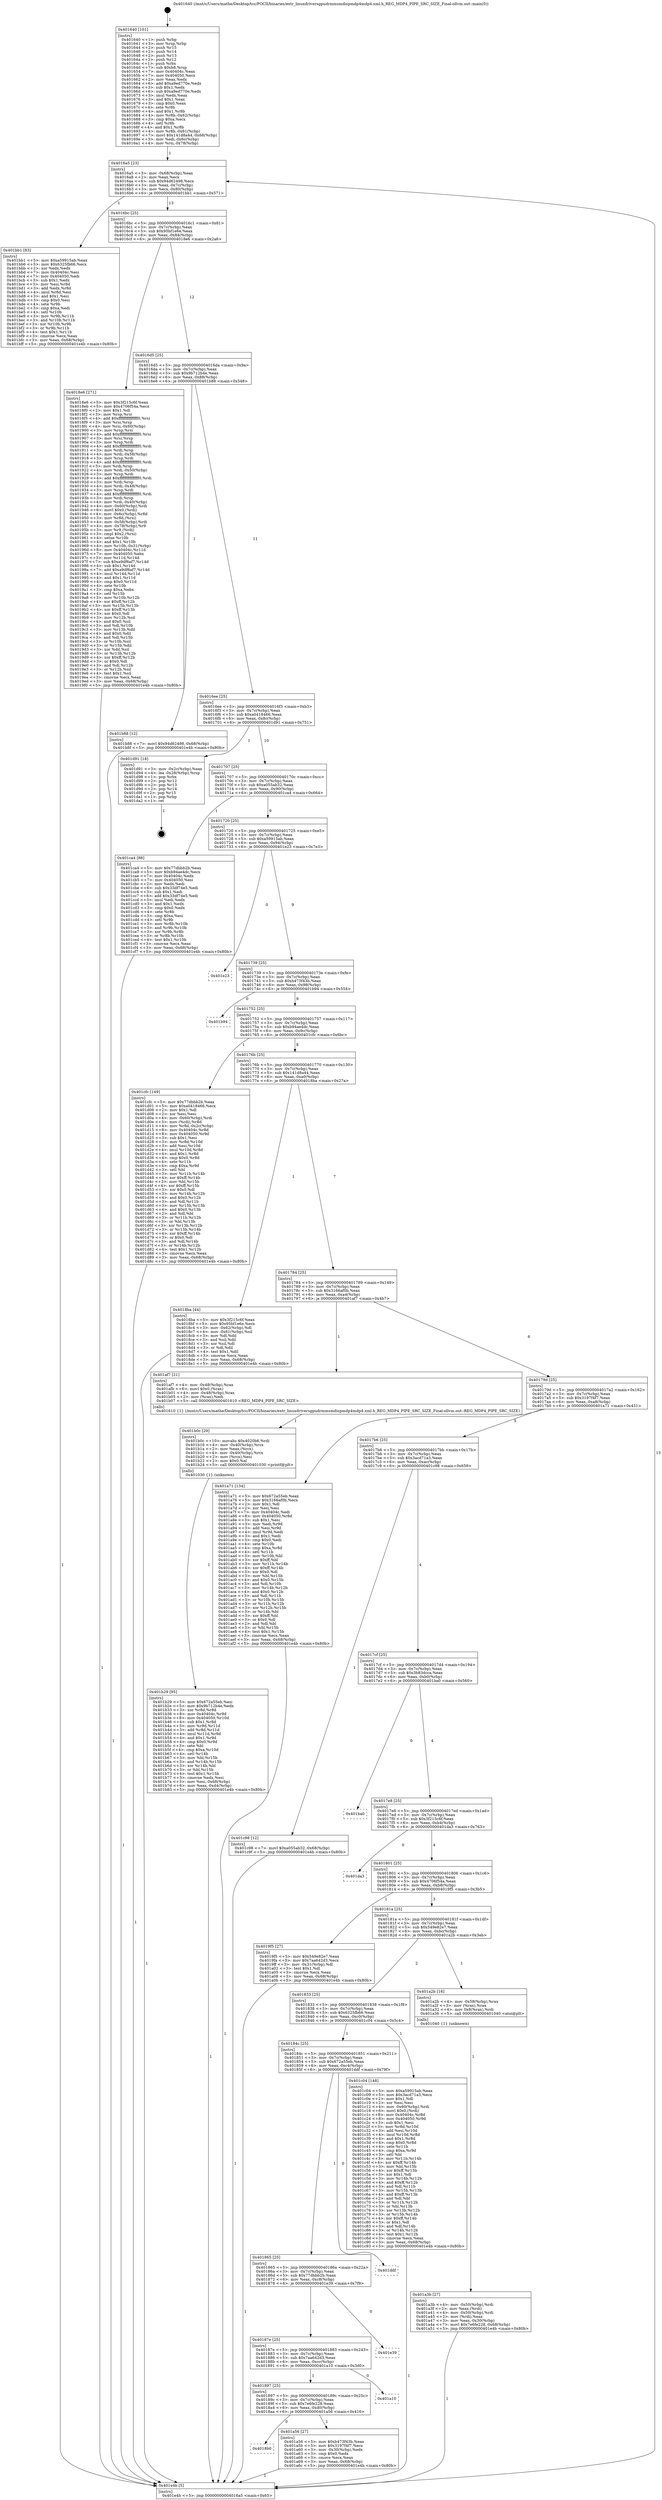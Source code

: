digraph "0x401640" {
  label = "0x401640 (/mnt/c/Users/mathe/Desktop/tcc/POCII/binaries/extr_linuxdriversgpudrmmsmdispmdp4mdp4.xml.h_REG_MDP4_PIPE_SRC_SIZE_Final-ollvm.out::main(0))"
  labelloc = "t"
  node[shape=record]

  Entry [label="",width=0.3,height=0.3,shape=circle,fillcolor=black,style=filled]
  "0x4016a5" [label="{
     0x4016a5 [23]\l
     | [instrs]\l
     &nbsp;&nbsp;0x4016a5 \<+3\>: mov -0x68(%rbp),%eax\l
     &nbsp;&nbsp;0x4016a8 \<+2\>: mov %eax,%ecx\l
     &nbsp;&nbsp;0x4016aa \<+6\>: sub $0x94d62498,%ecx\l
     &nbsp;&nbsp;0x4016b0 \<+3\>: mov %eax,-0x7c(%rbp)\l
     &nbsp;&nbsp;0x4016b3 \<+3\>: mov %ecx,-0x80(%rbp)\l
     &nbsp;&nbsp;0x4016b6 \<+6\>: je 0000000000401bb1 \<main+0x571\>\l
  }"]
  "0x401bb1" [label="{
     0x401bb1 [83]\l
     | [instrs]\l
     &nbsp;&nbsp;0x401bb1 \<+5\>: mov $0xa59915ab,%eax\l
     &nbsp;&nbsp;0x401bb6 \<+5\>: mov $0x6325fb66,%ecx\l
     &nbsp;&nbsp;0x401bbb \<+2\>: xor %edx,%edx\l
     &nbsp;&nbsp;0x401bbd \<+7\>: mov 0x40404c,%esi\l
     &nbsp;&nbsp;0x401bc4 \<+7\>: mov 0x404050,%edi\l
     &nbsp;&nbsp;0x401bcb \<+3\>: sub $0x1,%edx\l
     &nbsp;&nbsp;0x401bce \<+3\>: mov %esi,%r8d\l
     &nbsp;&nbsp;0x401bd1 \<+3\>: add %edx,%r8d\l
     &nbsp;&nbsp;0x401bd4 \<+4\>: imul %r8d,%esi\l
     &nbsp;&nbsp;0x401bd8 \<+3\>: and $0x1,%esi\l
     &nbsp;&nbsp;0x401bdb \<+3\>: cmp $0x0,%esi\l
     &nbsp;&nbsp;0x401bde \<+4\>: sete %r9b\l
     &nbsp;&nbsp;0x401be2 \<+3\>: cmp $0xa,%edi\l
     &nbsp;&nbsp;0x401be5 \<+4\>: setl %r10b\l
     &nbsp;&nbsp;0x401be9 \<+3\>: mov %r9b,%r11b\l
     &nbsp;&nbsp;0x401bec \<+3\>: and %r10b,%r11b\l
     &nbsp;&nbsp;0x401bef \<+3\>: xor %r10b,%r9b\l
     &nbsp;&nbsp;0x401bf2 \<+3\>: or %r9b,%r11b\l
     &nbsp;&nbsp;0x401bf5 \<+4\>: test $0x1,%r11b\l
     &nbsp;&nbsp;0x401bf9 \<+3\>: cmovne %ecx,%eax\l
     &nbsp;&nbsp;0x401bfc \<+3\>: mov %eax,-0x68(%rbp)\l
     &nbsp;&nbsp;0x401bff \<+5\>: jmp 0000000000401e4b \<main+0x80b\>\l
  }"]
  "0x4016bc" [label="{
     0x4016bc [25]\l
     | [instrs]\l
     &nbsp;&nbsp;0x4016bc \<+5\>: jmp 00000000004016c1 \<main+0x81\>\l
     &nbsp;&nbsp;0x4016c1 \<+3\>: mov -0x7c(%rbp),%eax\l
     &nbsp;&nbsp;0x4016c4 \<+5\>: sub $0x95bf1e6e,%eax\l
     &nbsp;&nbsp;0x4016c9 \<+6\>: mov %eax,-0x84(%rbp)\l
     &nbsp;&nbsp;0x4016cf \<+6\>: je 00000000004018e6 \<main+0x2a6\>\l
  }"]
  Exit [label="",width=0.3,height=0.3,shape=circle,fillcolor=black,style=filled,peripheries=2]
  "0x4018e6" [label="{
     0x4018e6 [271]\l
     | [instrs]\l
     &nbsp;&nbsp;0x4018e6 \<+5\>: mov $0x3f215c6f,%eax\l
     &nbsp;&nbsp;0x4018eb \<+5\>: mov $0x4706f54a,%ecx\l
     &nbsp;&nbsp;0x4018f0 \<+2\>: mov $0x1,%dl\l
     &nbsp;&nbsp;0x4018f2 \<+3\>: mov %rsp,%rsi\l
     &nbsp;&nbsp;0x4018f5 \<+4\>: add $0xfffffffffffffff0,%rsi\l
     &nbsp;&nbsp;0x4018f9 \<+3\>: mov %rsi,%rsp\l
     &nbsp;&nbsp;0x4018fc \<+4\>: mov %rsi,-0x60(%rbp)\l
     &nbsp;&nbsp;0x401900 \<+3\>: mov %rsp,%rsi\l
     &nbsp;&nbsp;0x401903 \<+4\>: add $0xfffffffffffffff0,%rsi\l
     &nbsp;&nbsp;0x401907 \<+3\>: mov %rsi,%rsp\l
     &nbsp;&nbsp;0x40190a \<+3\>: mov %rsp,%rdi\l
     &nbsp;&nbsp;0x40190d \<+4\>: add $0xfffffffffffffff0,%rdi\l
     &nbsp;&nbsp;0x401911 \<+3\>: mov %rdi,%rsp\l
     &nbsp;&nbsp;0x401914 \<+4\>: mov %rdi,-0x58(%rbp)\l
     &nbsp;&nbsp;0x401918 \<+3\>: mov %rsp,%rdi\l
     &nbsp;&nbsp;0x40191b \<+4\>: add $0xfffffffffffffff0,%rdi\l
     &nbsp;&nbsp;0x40191f \<+3\>: mov %rdi,%rsp\l
     &nbsp;&nbsp;0x401922 \<+4\>: mov %rdi,-0x50(%rbp)\l
     &nbsp;&nbsp;0x401926 \<+3\>: mov %rsp,%rdi\l
     &nbsp;&nbsp;0x401929 \<+4\>: add $0xfffffffffffffff0,%rdi\l
     &nbsp;&nbsp;0x40192d \<+3\>: mov %rdi,%rsp\l
     &nbsp;&nbsp;0x401930 \<+4\>: mov %rdi,-0x48(%rbp)\l
     &nbsp;&nbsp;0x401934 \<+3\>: mov %rsp,%rdi\l
     &nbsp;&nbsp;0x401937 \<+4\>: add $0xfffffffffffffff0,%rdi\l
     &nbsp;&nbsp;0x40193b \<+3\>: mov %rdi,%rsp\l
     &nbsp;&nbsp;0x40193e \<+4\>: mov %rdi,-0x40(%rbp)\l
     &nbsp;&nbsp;0x401942 \<+4\>: mov -0x60(%rbp),%rdi\l
     &nbsp;&nbsp;0x401946 \<+6\>: movl $0x0,(%rdi)\l
     &nbsp;&nbsp;0x40194c \<+4\>: mov -0x6c(%rbp),%r8d\l
     &nbsp;&nbsp;0x401950 \<+3\>: mov %r8d,(%rsi)\l
     &nbsp;&nbsp;0x401953 \<+4\>: mov -0x58(%rbp),%rdi\l
     &nbsp;&nbsp;0x401957 \<+4\>: mov -0x78(%rbp),%r9\l
     &nbsp;&nbsp;0x40195b \<+3\>: mov %r9,(%rdi)\l
     &nbsp;&nbsp;0x40195e \<+3\>: cmpl $0x2,(%rsi)\l
     &nbsp;&nbsp;0x401961 \<+4\>: setne %r10b\l
     &nbsp;&nbsp;0x401965 \<+4\>: and $0x1,%r10b\l
     &nbsp;&nbsp;0x401969 \<+4\>: mov %r10b,-0x31(%rbp)\l
     &nbsp;&nbsp;0x40196d \<+8\>: mov 0x40404c,%r11d\l
     &nbsp;&nbsp;0x401975 \<+7\>: mov 0x404050,%ebx\l
     &nbsp;&nbsp;0x40197c \<+3\>: mov %r11d,%r14d\l
     &nbsp;&nbsp;0x40197f \<+7\>: sub $0xa9df6af7,%r14d\l
     &nbsp;&nbsp;0x401986 \<+4\>: sub $0x1,%r14d\l
     &nbsp;&nbsp;0x40198a \<+7\>: add $0xa9df6af7,%r14d\l
     &nbsp;&nbsp;0x401991 \<+4\>: imul %r14d,%r11d\l
     &nbsp;&nbsp;0x401995 \<+4\>: and $0x1,%r11d\l
     &nbsp;&nbsp;0x401999 \<+4\>: cmp $0x0,%r11d\l
     &nbsp;&nbsp;0x40199d \<+4\>: sete %r10b\l
     &nbsp;&nbsp;0x4019a1 \<+3\>: cmp $0xa,%ebx\l
     &nbsp;&nbsp;0x4019a4 \<+4\>: setl %r15b\l
     &nbsp;&nbsp;0x4019a8 \<+3\>: mov %r10b,%r12b\l
     &nbsp;&nbsp;0x4019ab \<+4\>: xor $0xff,%r12b\l
     &nbsp;&nbsp;0x4019af \<+3\>: mov %r15b,%r13b\l
     &nbsp;&nbsp;0x4019b2 \<+4\>: xor $0xff,%r13b\l
     &nbsp;&nbsp;0x4019b6 \<+3\>: xor $0x0,%dl\l
     &nbsp;&nbsp;0x4019b9 \<+3\>: mov %r12b,%sil\l
     &nbsp;&nbsp;0x4019bc \<+4\>: and $0x0,%sil\l
     &nbsp;&nbsp;0x4019c0 \<+3\>: and %dl,%r10b\l
     &nbsp;&nbsp;0x4019c3 \<+3\>: mov %r13b,%dil\l
     &nbsp;&nbsp;0x4019c6 \<+4\>: and $0x0,%dil\l
     &nbsp;&nbsp;0x4019ca \<+3\>: and %dl,%r15b\l
     &nbsp;&nbsp;0x4019cd \<+3\>: or %r10b,%sil\l
     &nbsp;&nbsp;0x4019d0 \<+3\>: or %r15b,%dil\l
     &nbsp;&nbsp;0x4019d3 \<+3\>: xor %dil,%sil\l
     &nbsp;&nbsp;0x4019d6 \<+3\>: or %r13b,%r12b\l
     &nbsp;&nbsp;0x4019d9 \<+4\>: xor $0xff,%r12b\l
     &nbsp;&nbsp;0x4019dd \<+3\>: or $0x0,%dl\l
     &nbsp;&nbsp;0x4019e0 \<+3\>: and %dl,%r12b\l
     &nbsp;&nbsp;0x4019e3 \<+3\>: or %r12b,%sil\l
     &nbsp;&nbsp;0x4019e6 \<+4\>: test $0x1,%sil\l
     &nbsp;&nbsp;0x4019ea \<+3\>: cmovne %ecx,%eax\l
     &nbsp;&nbsp;0x4019ed \<+3\>: mov %eax,-0x68(%rbp)\l
     &nbsp;&nbsp;0x4019f0 \<+5\>: jmp 0000000000401e4b \<main+0x80b\>\l
  }"]
  "0x4016d5" [label="{
     0x4016d5 [25]\l
     | [instrs]\l
     &nbsp;&nbsp;0x4016d5 \<+5\>: jmp 00000000004016da \<main+0x9a\>\l
     &nbsp;&nbsp;0x4016da \<+3\>: mov -0x7c(%rbp),%eax\l
     &nbsp;&nbsp;0x4016dd \<+5\>: sub $0x9b712b4e,%eax\l
     &nbsp;&nbsp;0x4016e2 \<+6\>: mov %eax,-0x88(%rbp)\l
     &nbsp;&nbsp;0x4016e8 \<+6\>: je 0000000000401b88 \<main+0x548\>\l
  }"]
  "0x401b29" [label="{
     0x401b29 [95]\l
     | [instrs]\l
     &nbsp;&nbsp;0x401b29 \<+5\>: mov $0x672a55eb,%esi\l
     &nbsp;&nbsp;0x401b2e \<+5\>: mov $0x9b712b4e,%edx\l
     &nbsp;&nbsp;0x401b33 \<+3\>: xor %r8d,%r8d\l
     &nbsp;&nbsp;0x401b36 \<+8\>: mov 0x40404c,%r9d\l
     &nbsp;&nbsp;0x401b3e \<+8\>: mov 0x404050,%r10d\l
     &nbsp;&nbsp;0x401b46 \<+4\>: sub $0x1,%r8d\l
     &nbsp;&nbsp;0x401b4a \<+3\>: mov %r9d,%r11d\l
     &nbsp;&nbsp;0x401b4d \<+3\>: add %r8d,%r11d\l
     &nbsp;&nbsp;0x401b50 \<+4\>: imul %r11d,%r9d\l
     &nbsp;&nbsp;0x401b54 \<+4\>: and $0x1,%r9d\l
     &nbsp;&nbsp;0x401b58 \<+4\>: cmp $0x0,%r9d\l
     &nbsp;&nbsp;0x401b5c \<+3\>: sete %bl\l
     &nbsp;&nbsp;0x401b5f \<+4\>: cmp $0xa,%r10d\l
     &nbsp;&nbsp;0x401b63 \<+4\>: setl %r14b\l
     &nbsp;&nbsp;0x401b67 \<+3\>: mov %bl,%r15b\l
     &nbsp;&nbsp;0x401b6a \<+3\>: and %r14b,%r15b\l
     &nbsp;&nbsp;0x401b6d \<+3\>: xor %r14b,%bl\l
     &nbsp;&nbsp;0x401b70 \<+3\>: or %bl,%r15b\l
     &nbsp;&nbsp;0x401b73 \<+4\>: test $0x1,%r15b\l
     &nbsp;&nbsp;0x401b77 \<+3\>: cmovne %edx,%esi\l
     &nbsp;&nbsp;0x401b7a \<+3\>: mov %esi,-0x68(%rbp)\l
     &nbsp;&nbsp;0x401b7d \<+6\>: mov %eax,-0xd4(%rbp)\l
     &nbsp;&nbsp;0x401b83 \<+5\>: jmp 0000000000401e4b \<main+0x80b\>\l
  }"]
  "0x401b88" [label="{
     0x401b88 [12]\l
     | [instrs]\l
     &nbsp;&nbsp;0x401b88 \<+7\>: movl $0x94d62498,-0x68(%rbp)\l
     &nbsp;&nbsp;0x401b8f \<+5\>: jmp 0000000000401e4b \<main+0x80b\>\l
  }"]
  "0x4016ee" [label="{
     0x4016ee [25]\l
     | [instrs]\l
     &nbsp;&nbsp;0x4016ee \<+5\>: jmp 00000000004016f3 \<main+0xb3\>\l
     &nbsp;&nbsp;0x4016f3 \<+3\>: mov -0x7c(%rbp),%eax\l
     &nbsp;&nbsp;0x4016f6 \<+5\>: sub $0xa0418466,%eax\l
     &nbsp;&nbsp;0x4016fb \<+6\>: mov %eax,-0x8c(%rbp)\l
     &nbsp;&nbsp;0x401701 \<+6\>: je 0000000000401d91 \<main+0x751\>\l
  }"]
  "0x401b0c" [label="{
     0x401b0c [29]\l
     | [instrs]\l
     &nbsp;&nbsp;0x401b0c \<+10\>: movabs $0x4020b6,%rdi\l
     &nbsp;&nbsp;0x401b16 \<+4\>: mov -0x40(%rbp),%rcx\l
     &nbsp;&nbsp;0x401b1a \<+2\>: mov %eax,(%rcx)\l
     &nbsp;&nbsp;0x401b1c \<+4\>: mov -0x40(%rbp),%rcx\l
     &nbsp;&nbsp;0x401b20 \<+2\>: mov (%rcx),%esi\l
     &nbsp;&nbsp;0x401b22 \<+2\>: mov $0x0,%al\l
     &nbsp;&nbsp;0x401b24 \<+5\>: call 0000000000401030 \<printf@plt\>\l
     | [calls]\l
     &nbsp;&nbsp;0x401030 \{1\} (unknown)\l
  }"]
  "0x401d91" [label="{
     0x401d91 [18]\l
     | [instrs]\l
     &nbsp;&nbsp;0x401d91 \<+3\>: mov -0x2c(%rbp),%eax\l
     &nbsp;&nbsp;0x401d94 \<+4\>: lea -0x28(%rbp),%rsp\l
     &nbsp;&nbsp;0x401d98 \<+1\>: pop %rbx\l
     &nbsp;&nbsp;0x401d99 \<+2\>: pop %r12\l
     &nbsp;&nbsp;0x401d9b \<+2\>: pop %r13\l
     &nbsp;&nbsp;0x401d9d \<+2\>: pop %r14\l
     &nbsp;&nbsp;0x401d9f \<+2\>: pop %r15\l
     &nbsp;&nbsp;0x401da1 \<+1\>: pop %rbp\l
     &nbsp;&nbsp;0x401da2 \<+1\>: ret\l
  }"]
  "0x401707" [label="{
     0x401707 [25]\l
     | [instrs]\l
     &nbsp;&nbsp;0x401707 \<+5\>: jmp 000000000040170c \<main+0xcc\>\l
     &nbsp;&nbsp;0x40170c \<+3\>: mov -0x7c(%rbp),%eax\l
     &nbsp;&nbsp;0x40170f \<+5\>: sub $0xa055ab32,%eax\l
     &nbsp;&nbsp;0x401714 \<+6\>: mov %eax,-0x90(%rbp)\l
     &nbsp;&nbsp;0x40171a \<+6\>: je 0000000000401ca4 \<main+0x664\>\l
  }"]
  "0x4018b0" [label="{
     0x4018b0\l
  }", style=dashed]
  "0x401ca4" [label="{
     0x401ca4 [88]\l
     | [instrs]\l
     &nbsp;&nbsp;0x401ca4 \<+5\>: mov $0x77dbbb2b,%eax\l
     &nbsp;&nbsp;0x401ca9 \<+5\>: mov $0xb94ae4dc,%ecx\l
     &nbsp;&nbsp;0x401cae \<+7\>: mov 0x40404c,%edx\l
     &nbsp;&nbsp;0x401cb5 \<+7\>: mov 0x404050,%esi\l
     &nbsp;&nbsp;0x401cbc \<+2\>: mov %edx,%edi\l
     &nbsp;&nbsp;0x401cbe \<+6\>: sub $0x33df74e5,%edi\l
     &nbsp;&nbsp;0x401cc4 \<+3\>: sub $0x1,%edi\l
     &nbsp;&nbsp;0x401cc7 \<+6\>: add $0x33df74e5,%edi\l
     &nbsp;&nbsp;0x401ccd \<+3\>: imul %edi,%edx\l
     &nbsp;&nbsp;0x401cd0 \<+3\>: and $0x1,%edx\l
     &nbsp;&nbsp;0x401cd3 \<+3\>: cmp $0x0,%edx\l
     &nbsp;&nbsp;0x401cd6 \<+4\>: sete %r8b\l
     &nbsp;&nbsp;0x401cda \<+3\>: cmp $0xa,%esi\l
     &nbsp;&nbsp;0x401cdd \<+4\>: setl %r9b\l
     &nbsp;&nbsp;0x401ce1 \<+3\>: mov %r8b,%r10b\l
     &nbsp;&nbsp;0x401ce4 \<+3\>: and %r9b,%r10b\l
     &nbsp;&nbsp;0x401ce7 \<+3\>: xor %r9b,%r8b\l
     &nbsp;&nbsp;0x401cea \<+3\>: or %r8b,%r10b\l
     &nbsp;&nbsp;0x401ced \<+4\>: test $0x1,%r10b\l
     &nbsp;&nbsp;0x401cf1 \<+3\>: cmovne %ecx,%eax\l
     &nbsp;&nbsp;0x401cf4 \<+3\>: mov %eax,-0x68(%rbp)\l
     &nbsp;&nbsp;0x401cf7 \<+5\>: jmp 0000000000401e4b \<main+0x80b\>\l
  }"]
  "0x401720" [label="{
     0x401720 [25]\l
     | [instrs]\l
     &nbsp;&nbsp;0x401720 \<+5\>: jmp 0000000000401725 \<main+0xe5\>\l
     &nbsp;&nbsp;0x401725 \<+3\>: mov -0x7c(%rbp),%eax\l
     &nbsp;&nbsp;0x401728 \<+5\>: sub $0xa59915ab,%eax\l
     &nbsp;&nbsp;0x40172d \<+6\>: mov %eax,-0x94(%rbp)\l
     &nbsp;&nbsp;0x401733 \<+6\>: je 0000000000401e23 \<main+0x7e3\>\l
  }"]
  "0x401a56" [label="{
     0x401a56 [27]\l
     | [instrs]\l
     &nbsp;&nbsp;0x401a56 \<+5\>: mov $0xb473f43b,%eax\l
     &nbsp;&nbsp;0x401a5b \<+5\>: mov $0x3197f4f7,%ecx\l
     &nbsp;&nbsp;0x401a60 \<+3\>: mov -0x30(%rbp),%edx\l
     &nbsp;&nbsp;0x401a63 \<+3\>: cmp $0x0,%edx\l
     &nbsp;&nbsp;0x401a66 \<+3\>: cmove %ecx,%eax\l
     &nbsp;&nbsp;0x401a69 \<+3\>: mov %eax,-0x68(%rbp)\l
     &nbsp;&nbsp;0x401a6c \<+5\>: jmp 0000000000401e4b \<main+0x80b\>\l
  }"]
  "0x401e23" [label="{
     0x401e23\l
  }", style=dashed]
  "0x401739" [label="{
     0x401739 [25]\l
     | [instrs]\l
     &nbsp;&nbsp;0x401739 \<+5\>: jmp 000000000040173e \<main+0xfe\>\l
     &nbsp;&nbsp;0x40173e \<+3\>: mov -0x7c(%rbp),%eax\l
     &nbsp;&nbsp;0x401741 \<+5\>: sub $0xb473f43b,%eax\l
     &nbsp;&nbsp;0x401746 \<+6\>: mov %eax,-0x98(%rbp)\l
     &nbsp;&nbsp;0x40174c \<+6\>: je 0000000000401b94 \<main+0x554\>\l
  }"]
  "0x401897" [label="{
     0x401897 [25]\l
     | [instrs]\l
     &nbsp;&nbsp;0x401897 \<+5\>: jmp 000000000040189c \<main+0x25c\>\l
     &nbsp;&nbsp;0x40189c \<+3\>: mov -0x7c(%rbp),%eax\l
     &nbsp;&nbsp;0x40189f \<+5\>: sub $0x7e6fe228,%eax\l
     &nbsp;&nbsp;0x4018a4 \<+6\>: mov %eax,-0xd0(%rbp)\l
     &nbsp;&nbsp;0x4018aa \<+6\>: je 0000000000401a56 \<main+0x416\>\l
  }"]
  "0x401b94" [label="{
     0x401b94\l
  }", style=dashed]
  "0x401752" [label="{
     0x401752 [25]\l
     | [instrs]\l
     &nbsp;&nbsp;0x401752 \<+5\>: jmp 0000000000401757 \<main+0x117\>\l
     &nbsp;&nbsp;0x401757 \<+3\>: mov -0x7c(%rbp),%eax\l
     &nbsp;&nbsp;0x40175a \<+5\>: sub $0xb94ae4dc,%eax\l
     &nbsp;&nbsp;0x40175f \<+6\>: mov %eax,-0x9c(%rbp)\l
     &nbsp;&nbsp;0x401765 \<+6\>: je 0000000000401cfc \<main+0x6bc\>\l
  }"]
  "0x401a10" [label="{
     0x401a10\l
  }", style=dashed]
  "0x401cfc" [label="{
     0x401cfc [149]\l
     | [instrs]\l
     &nbsp;&nbsp;0x401cfc \<+5\>: mov $0x77dbbb2b,%eax\l
     &nbsp;&nbsp;0x401d01 \<+5\>: mov $0xa0418466,%ecx\l
     &nbsp;&nbsp;0x401d06 \<+2\>: mov $0x1,%dl\l
     &nbsp;&nbsp;0x401d08 \<+2\>: xor %esi,%esi\l
     &nbsp;&nbsp;0x401d0a \<+4\>: mov -0x60(%rbp),%rdi\l
     &nbsp;&nbsp;0x401d0e \<+3\>: mov (%rdi),%r8d\l
     &nbsp;&nbsp;0x401d11 \<+4\>: mov %r8d,-0x2c(%rbp)\l
     &nbsp;&nbsp;0x401d15 \<+8\>: mov 0x40404c,%r8d\l
     &nbsp;&nbsp;0x401d1d \<+8\>: mov 0x404050,%r9d\l
     &nbsp;&nbsp;0x401d25 \<+3\>: sub $0x1,%esi\l
     &nbsp;&nbsp;0x401d28 \<+3\>: mov %r8d,%r10d\l
     &nbsp;&nbsp;0x401d2b \<+3\>: add %esi,%r10d\l
     &nbsp;&nbsp;0x401d2e \<+4\>: imul %r10d,%r8d\l
     &nbsp;&nbsp;0x401d32 \<+4\>: and $0x1,%r8d\l
     &nbsp;&nbsp;0x401d36 \<+4\>: cmp $0x0,%r8d\l
     &nbsp;&nbsp;0x401d3a \<+4\>: sete %r11b\l
     &nbsp;&nbsp;0x401d3e \<+4\>: cmp $0xa,%r9d\l
     &nbsp;&nbsp;0x401d42 \<+3\>: setl %bl\l
     &nbsp;&nbsp;0x401d45 \<+3\>: mov %r11b,%r14b\l
     &nbsp;&nbsp;0x401d48 \<+4\>: xor $0xff,%r14b\l
     &nbsp;&nbsp;0x401d4c \<+3\>: mov %bl,%r15b\l
     &nbsp;&nbsp;0x401d4f \<+4\>: xor $0xff,%r15b\l
     &nbsp;&nbsp;0x401d53 \<+3\>: xor $0x0,%dl\l
     &nbsp;&nbsp;0x401d56 \<+3\>: mov %r14b,%r12b\l
     &nbsp;&nbsp;0x401d59 \<+4\>: and $0x0,%r12b\l
     &nbsp;&nbsp;0x401d5d \<+3\>: and %dl,%r11b\l
     &nbsp;&nbsp;0x401d60 \<+3\>: mov %r15b,%r13b\l
     &nbsp;&nbsp;0x401d63 \<+4\>: and $0x0,%r13b\l
     &nbsp;&nbsp;0x401d67 \<+2\>: and %dl,%bl\l
     &nbsp;&nbsp;0x401d69 \<+3\>: or %r11b,%r12b\l
     &nbsp;&nbsp;0x401d6c \<+3\>: or %bl,%r13b\l
     &nbsp;&nbsp;0x401d6f \<+3\>: xor %r13b,%r12b\l
     &nbsp;&nbsp;0x401d72 \<+3\>: or %r15b,%r14b\l
     &nbsp;&nbsp;0x401d75 \<+4\>: xor $0xff,%r14b\l
     &nbsp;&nbsp;0x401d79 \<+3\>: or $0x0,%dl\l
     &nbsp;&nbsp;0x401d7c \<+3\>: and %dl,%r14b\l
     &nbsp;&nbsp;0x401d7f \<+3\>: or %r14b,%r12b\l
     &nbsp;&nbsp;0x401d82 \<+4\>: test $0x1,%r12b\l
     &nbsp;&nbsp;0x401d86 \<+3\>: cmovne %ecx,%eax\l
     &nbsp;&nbsp;0x401d89 \<+3\>: mov %eax,-0x68(%rbp)\l
     &nbsp;&nbsp;0x401d8c \<+5\>: jmp 0000000000401e4b \<main+0x80b\>\l
  }"]
  "0x40176b" [label="{
     0x40176b [25]\l
     | [instrs]\l
     &nbsp;&nbsp;0x40176b \<+5\>: jmp 0000000000401770 \<main+0x130\>\l
     &nbsp;&nbsp;0x401770 \<+3\>: mov -0x7c(%rbp),%eax\l
     &nbsp;&nbsp;0x401773 \<+5\>: sub $0x141d8a44,%eax\l
     &nbsp;&nbsp;0x401778 \<+6\>: mov %eax,-0xa0(%rbp)\l
     &nbsp;&nbsp;0x40177e \<+6\>: je 00000000004018ba \<main+0x27a\>\l
  }"]
  "0x40187e" [label="{
     0x40187e [25]\l
     | [instrs]\l
     &nbsp;&nbsp;0x40187e \<+5\>: jmp 0000000000401883 \<main+0x243\>\l
     &nbsp;&nbsp;0x401883 \<+3\>: mov -0x7c(%rbp),%eax\l
     &nbsp;&nbsp;0x401886 \<+5\>: sub $0x7aa642d3,%eax\l
     &nbsp;&nbsp;0x40188b \<+6\>: mov %eax,-0xcc(%rbp)\l
     &nbsp;&nbsp;0x401891 \<+6\>: je 0000000000401a10 \<main+0x3d0\>\l
  }"]
  "0x4018ba" [label="{
     0x4018ba [44]\l
     | [instrs]\l
     &nbsp;&nbsp;0x4018ba \<+5\>: mov $0x3f215c6f,%eax\l
     &nbsp;&nbsp;0x4018bf \<+5\>: mov $0x95bf1e6e,%ecx\l
     &nbsp;&nbsp;0x4018c4 \<+3\>: mov -0x62(%rbp),%dl\l
     &nbsp;&nbsp;0x4018c7 \<+4\>: mov -0x61(%rbp),%sil\l
     &nbsp;&nbsp;0x4018cb \<+3\>: mov %dl,%dil\l
     &nbsp;&nbsp;0x4018ce \<+3\>: and %sil,%dil\l
     &nbsp;&nbsp;0x4018d1 \<+3\>: xor %sil,%dl\l
     &nbsp;&nbsp;0x4018d4 \<+3\>: or %dl,%dil\l
     &nbsp;&nbsp;0x4018d7 \<+4\>: test $0x1,%dil\l
     &nbsp;&nbsp;0x4018db \<+3\>: cmovne %ecx,%eax\l
     &nbsp;&nbsp;0x4018de \<+3\>: mov %eax,-0x68(%rbp)\l
     &nbsp;&nbsp;0x4018e1 \<+5\>: jmp 0000000000401e4b \<main+0x80b\>\l
  }"]
  "0x401784" [label="{
     0x401784 [25]\l
     | [instrs]\l
     &nbsp;&nbsp;0x401784 \<+5\>: jmp 0000000000401789 \<main+0x149\>\l
     &nbsp;&nbsp;0x401789 \<+3\>: mov -0x7c(%rbp),%eax\l
     &nbsp;&nbsp;0x40178c \<+5\>: sub $0x3166af0b,%eax\l
     &nbsp;&nbsp;0x401791 \<+6\>: mov %eax,-0xa4(%rbp)\l
     &nbsp;&nbsp;0x401797 \<+6\>: je 0000000000401af7 \<main+0x4b7\>\l
  }"]
  "0x401e4b" [label="{
     0x401e4b [5]\l
     | [instrs]\l
     &nbsp;&nbsp;0x401e4b \<+5\>: jmp 00000000004016a5 \<main+0x65\>\l
  }"]
  "0x401640" [label="{
     0x401640 [101]\l
     | [instrs]\l
     &nbsp;&nbsp;0x401640 \<+1\>: push %rbp\l
     &nbsp;&nbsp;0x401641 \<+3\>: mov %rsp,%rbp\l
     &nbsp;&nbsp;0x401644 \<+2\>: push %r15\l
     &nbsp;&nbsp;0x401646 \<+2\>: push %r14\l
     &nbsp;&nbsp;0x401648 \<+2\>: push %r13\l
     &nbsp;&nbsp;0x40164a \<+2\>: push %r12\l
     &nbsp;&nbsp;0x40164c \<+1\>: push %rbx\l
     &nbsp;&nbsp;0x40164d \<+7\>: sub $0xb8,%rsp\l
     &nbsp;&nbsp;0x401654 \<+7\>: mov 0x40404c,%eax\l
     &nbsp;&nbsp;0x40165b \<+7\>: mov 0x404050,%ecx\l
     &nbsp;&nbsp;0x401662 \<+2\>: mov %eax,%edx\l
     &nbsp;&nbsp;0x401664 \<+6\>: add $0xa9ed770e,%edx\l
     &nbsp;&nbsp;0x40166a \<+3\>: sub $0x1,%edx\l
     &nbsp;&nbsp;0x40166d \<+6\>: sub $0xa9ed770e,%edx\l
     &nbsp;&nbsp;0x401673 \<+3\>: imul %edx,%eax\l
     &nbsp;&nbsp;0x401676 \<+3\>: and $0x1,%eax\l
     &nbsp;&nbsp;0x401679 \<+3\>: cmp $0x0,%eax\l
     &nbsp;&nbsp;0x40167c \<+4\>: sete %r8b\l
     &nbsp;&nbsp;0x401680 \<+4\>: and $0x1,%r8b\l
     &nbsp;&nbsp;0x401684 \<+4\>: mov %r8b,-0x62(%rbp)\l
     &nbsp;&nbsp;0x401688 \<+3\>: cmp $0xa,%ecx\l
     &nbsp;&nbsp;0x40168b \<+4\>: setl %r8b\l
     &nbsp;&nbsp;0x40168f \<+4\>: and $0x1,%r8b\l
     &nbsp;&nbsp;0x401693 \<+4\>: mov %r8b,-0x61(%rbp)\l
     &nbsp;&nbsp;0x401697 \<+7\>: movl $0x141d8a44,-0x68(%rbp)\l
     &nbsp;&nbsp;0x40169e \<+3\>: mov %edi,-0x6c(%rbp)\l
     &nbsp;&nbsp;0x4016a1 \<+4\>: mov %rsi,-0x78(%rbp)\l
  }"]
  "0x401e39" [label="{
     0x401e39\l
  }", style=dashed]
  "0x401865" [label="{
     0x401865 [25]\l
     | [instrs]\l
     &nbsp;&nbsp;0x401865 \<+5\>: jmp 000000000040186a \<main+0x22a\>\l
     &nbsp;&nbsp;0x40186a \<+3\>: mov -0x7c(%rbp),%eax\l
     &nbsp;&nbsp;0x40186d \<+5\>: sub $0x77dbbb2b,%eax\l
     &nbsp;&nbsp;0x401872 \<+6\>: mov %eax,-0xc8(%rbp)\l
     &nbsp;&nbsp;0x401878 \<+6\>: je 0000000000401e39 \<main+0x7f9\>\l
  }"]
  "0x401af7" [label="{
     0x401af7 [21]\l
     | [instrs]\l
     &nbsp;&nbsp;0x401af7 \<+4\>: mov -0x48(%rbp),%rax\l
     &nbsp;&nbsp;0x401afb \<+6\>: movl $0x0,(%rax)\l
     &nbsp;&nbsp;0x401b01 \<+4\>: mov -0x48(%rbp),%rax\l
     &nbsp;&nbsp;0x401b05 \<+2\>: mov (%rax),%edi\l
     &nbsp;&nbsp;0x401b07 \<+5\>: call 0000000000401610 \<REG_MDP4_PIPE_SRC_SIZE\>\l
     | [calls]\l
     &nbsp;&nbsp;0x401610 \{1\} (/mnt/c/Users/mathe/Desktop/tcc/POCII/binaries/extr_linuxdriversgpudrmmsmdispmdp4mdp4.xml.h_REG_MDP4_PIPE_SRC_SIZE_Final-ollvm.out::REG_MDP4_PIPE_SRC_SIZE)\l
  }"]
  "0x40179d" [label="{
     0x40179d [25]\l
     | [instrs]\l
     &nbsp;&nbsp;0x40179d \<+5\>: jmp 00000000004017a2 \<main+0x162\>\l
     &nbsp;&nbsp;0x4017a2 \<+3\>: mov -0x7c(%rbp),%eax\l
     &nbsp;&nbsp;0x4017a5 \<+5\>: sub $0x3197f4f7,%eax\l
     &nbsp;&nbsp;0x4017aa \<+6\>: mov %eax,-0xa8(%rbp)\l
     &nbsp;&nbsp;0x4017b0 \<+6\>: je 0000000000401a71 \<main+0x431\>\l
  }"]
  "0x401ddf" [label="{
     0x401ddf\l
  }", style=dashed]
  "0x401a71" [label="{
     0x401a71 [134]\l
     | [instrs]\l
     &nbsp;&nbsp;0x401a71 \<+5\>: mov $0x672a55eb,%eax\l
     &nbsp;&nbsp;0x401a76 \<+5\>: mov $0x3166af0b,%ecx\l
     &nbsp;&nbsp;0x401a7b \<+2\>: mov $0x1,%dl\l
     &nbsp;&nbsp;0x401a7d \<+2\>: xor %esi,%esi\l
     &nbsp;&nbsp;0x401a7f \<+7\>: mov 0x40404c,%edi\l
     &nbsp;&nbsp;0x401a86 \<+8\>: mov 0x404050,%r8d\l
     &nbsp;&nbsp;0x401a8e \<+3\>: sub $0x1,%esi\l
     &nbsp;&nbsp;0x401a91 \<+3\>: mov %edi,%r9d\l
     &nbsp;&nbsp;0x401a94 \<+3\>: add %esi,%r9d\l
     &nbsp;&nbsp;0x401a97 \<+4\>: imul %r9d,%edi\l
     &nbsp;&nbsp;0x401a9b \<+3\>: and $0x1,%edi\l
     &nbsp;&nbsp;0x401a9e \<+3\>: cmp $0x0,%edi\l
     &nbsp;&nbsp;0x401aa1 \<+4\>: sete %r10b\l
     &nbsp;&nbsp;0x401aa5 \<+4\>: cmp $0xa,%r8d\l
     &nbsp;&nbsp;0x401aa9 \<+4\>: setl %r11b\l
     &nbsp;&nbsp;0x401aad \<+3\>: mov %r10b,%bl\l
     &nbsp;&nbsp;0x401ab0 \<+3\>: xor $0xff,%bl\l
     &nbsp;&nbsp;0x401ab3 \<+3\>: mov %r11b,%r14b\l
     &nbsp;&nbsp;0x401ab6 \<+4\>: xor $0xff,%r14b\l
     &nbsp;&nbsp;0x401aba \<+3\>: xor $0x0,%dl\l
     &nbsp;&nbsp;0x401abd \<+3\>: mov %bl,%r15b\l
     &nbsp;&nbsp;0x401ac0 \<+4\>: and $0x0,%r15b\l
     &nbsp;&nbsp;0x401ac4 \<+3\>: and %dl,%r10b\l
     &nbsp;&nbsp;0x401ac7 \<+3\>: mov %r14b,%r12b\l
     &nbsp;&nbsp;0x401aca \<+4\>: and $0x0,%r12b\l
     &nbsp;&nbsp;0x401ace \<+3\>: and %dl,%r11b\l
     &nbsp;&nbsp;0x401ad1 \<+3\>: or %r10b,%r15b\l
     &nbsp;&nbsp;0x401ad4 \<+3\>: or %r11b,%r12b\l
     &nbsp;&nbsp;0x401ad7 \<+3\>: xor %r12b,%r15b\l
     &nbsp;&nbsp;0x401ada \<+3\>: or %r14b,%bl\l
     &nbsp;&nbsp;0x401add \<+3\>: xor $0xff,%bl\l
     &nbsp;&nbsp;0x401ae0 \<+3\>: or $0x0,%dl\l
     &nbsp;&nbsp;0x401ae3 \<+2\>: and %dl,%bl\l
     &nbsp;&nbsp;0x401ae5 \<+3\>: or %bl,%r15b\l
     &nbsp;&nbsp;0x401ae8 \<+4\>: test $0x1,%r15b\l
     &nbsp;&nbsp;0x401aec \<+3\>: cmovne %ecx,%eax\l
     &nbsp;&nbsp;0x401aef \<+3\>: mov %eax,-0x68(%rbp)\l
     &nbsp;&nbsp;0x401af2 \<+5\>: jmp 0000000000401e4b \<main+0x80b\>\l
  }"]
  "0x4017b6" [label="{
     0x4017b6 [25]\l
     | [instrs]\l
     &nbsp;&nbsp;0x4017b6 \<+5\>: jmp 00000000004017bb \<main+0x17b\>\l
     &nbsp;&nbsp;0x4017bb \<+3\>: mov -0x7c(%rbp),%eax\l
     &nbsp;&nbsp;0x4017be \<+5\>: sub $0x3acd71a3,%eax\l
     &nbsp;&nbsp;0x4017c3 \<+6\>: mov %eax,-0xac(%rbp)\l
     &nbsp;&nbsp;0x4017c9 \<+6\>: je 0000000000401c98 \<main+0x658\>\l
  }"]
  "0x40184c" [label="{
     0x40184c [25]\l
     | [instrs]\l
     &nbsp;&nbsp;0x40184c \<+5\>: jmp 0000000000401851 \<main+0x211\>\l
     &nbsp;&nbsp;0x401851 \<+3\>: mov -0x7c(%rbp),%eax\l
     &nbsp;&nbsp;0x401854 \<+5\>: sub $0x672a55eb,%eax\l
     &nbsp;&nbsp;0x401859 \<+6\>: mov %eax,-0xc4(%rbp)\l
     &nbsp;&nbsp;0x40185f \<+6\>: je 0000000000401ddf \<main+0x79f\>\l
  }"]
  "0x401c98" [label="{
     0x401c98 [12]\l
     | [instrs]\l
     &nbsp;&nbsp;0x401c98 \<+7\>: movl $0xa055ab32,-0x68(%rbp)\l
     &nbsp;&nbsp;0x401c9f \<+5\>: jmp 0000000000401e4b \<main+0x80b\>\l
  }"]
  "0x4017cf" [label="{
     0x4017cf [25]\l
     | [instrs]\l
     &nbsp;&nbsp;0x4017cf \<+5\>: jmp 00000000004017d4 \<main+0x194\>\l
     &nbsp;&nbsp;0x4017d4 \<+3\>: mov -0x7c(%rbp),%eax\l
     &nbsp;&nbsp;0x4017d7 \<+5\>: sub $0x3b83dcca,%eax\l
     &nbsp;&nbsp;0x4017dc \<+6\>: mov %eax,-0xb0(%rbp)\l
     &nbsp;&nbsp;0x4017e2 \<+6\>: je 0000000000401ba0 \<main+0x560\>\l
  }"]
  "0x401c04" [label="{
     0x401c04 [148]\l
     | [instrs]\l
     &nbsp;&nbsp;0x401c04 \<+5\>: mov $0xa59915ab,%eax\l
     &nbsp;&nbsp;0x401c09 \<+5\>: mov $0x3acd71a3,%ecx\l
     &nbsp;&nbsp;0x401c0e \<+2\>: mov $0x1,%dl\l
     &nbsp;&nbsp;0x401c10 \<+2\>: xor %esi,%esi\l
     &nbsp;&nbsp;0x401c12 \<+4\>: mov -0x60(%rbp),%rdi\l
     &nbsp;&nbsp;0x401c16 \<+6\>: movl $0x0,(%rdi)\l
     &nbsp;&nbsp;0x401c1c \<+8\>: mov 0x40404c,%r8d\l
     &nbsp;&nbsp;0x401c24 \<+8\>: mov 0x404050,%r9d\l
     &nbsp;&nbsp;0x401c2c \<+3\>: sub $0x1,%esi\l
     &nbsp;&nbsp;0x401c2f \<+3\>: mov %r8d,%r10d\l
     &nbsp;&nbsp;0x401c32 \<+3\>: add %esi,%r10d\l
     &nbsp;&nbsp;0x401c35 \<+4\>: imul %r10d,%r8d\l
     &nbsp;&nbsp;0x401c39 \<+4\>: and $0x1,%r8d\l
     &nbsp;&nbsp;0x401c3d \<+4\>: cmp $0x0,%r8d\l
     &nbsp;&nbsp;0x401c41 \<+4\>: sete %r11b\l
     &nbsp;&nbsp;0x401c45 \<+4\>: cmp $0xa,%r9d\l
     &nbsp;&nbsp;0x401c49 \<+3\>: setl %bl\l
     &nbsp;&nbsp;0x401c4c \<+3\>: mov %r11b,%r14b\l
     &nbsp;&nbsp;0x401c4f \<+4\>: xor $0xff,%r14b\l
     &nbsp;&nbsp;0x401c53 \<+3\>: mov %bl,%r15b\l
     &nbsp;&nbsp;0x401c56 \<+4\>: xor $0xff,%r15b\l
     &nbsp;&nbsp;0x401c5a \<+3\>: xor $0x1,%dl\l
     &nbsp;&nbsp;0x401c5d \<+3\>: mov %r14b,%r12b\l
     &nbsp;&nbsp;0x401c60 \<+4\>: and $0xff,%r12b\l
     &nbsp;&nbsp;0x401c64 \<+3\>: and %dl,%r11b\l
     &nbsp;&nbsp;0x401c67 \<+3\>: mov %r15b,%r13b\l
     &nbsp;&nbsp;0x401c6a \<+4\>: and $0xff,%r13b\l
     &nbsp;&nbsp;0x401c6e \<+2\>: and %dl,%bl\l
     &nbsp;&nbsp;0x401c70 \<+3\>: or %r11b,%r12b\l
     &nbsp;&nbsp;0x401c73 \<+3\>: or %bl,%r13b\l
     &nbsp;&nbsp;0x401c76 \<+3\>: xor %r13b,%r12b\l
     &nbsp;&nbsp;0x401c79 \<+3\>: or %r15b,%r14b\l
     &nbsp;&nbsp;0x401c7c \<+4\>: xor $0xff,%r14b\l
     &nbsp;&nbsp;0x401c80 \<+3\>: or $0x1,%dl\l
     &nbsp;&nbsp;0x401c83 \<+3\>: and %dl,%r14b\l
     &nbsp;&nbsp;0x401c86 \<+3\>: or %r14b,%r12b\l
     &nbsp;&nbsp;0x401c89 \<+4\>: test $0x1,%r12b\l
     &nbsp;&nbsp;0x401c8d \<+3\>: cmovne %ecx,%eax\l
     &nbsp;&nbsp;0x401c90 \<+3\>: mov %eax,-0x68(%rbp)\l
     &nbsp;&nbsp;0x401c93 \<+5\>: jmp 0000000000401e4b \<main+0x80b\>\l
  }"]
  "0x401ba0" [label="{
     0x401ba0\l
  }", style=dashed]
  "0x4017e8" [label="{
     0x4017e8 [25]\l
     | [instrs]\l
     &nbsp;&nbsp;0x4017e8 \<+5\>: jmp 00000000004017ed \<main+0x1ad\>\l
     &nbsp;&nbsp;0x4017ed \<+3\>: mov -0x7c(%rbp),%eax\l
     &nbsp;&nbsp;0x4017f0 \<+5\>: sub $0x3f215c6f,%eax\l
     &nbsp;&nbsp;0x4017f5 \<+6\>: mov %eax,-0xb4(%rbp)\l
     &nbsp;&nbsp;0x4017fb \<+6\>: je 0000000000401da3 \<main+0x763\>\l
  }"]
  "0x401a3b" [label="{
     0x401a3b [27]\l
     | [instrs]\l
     &nbsp;&nbsp;0x401a3b \<+4\>: mov -0x50(%rbp),%rdi\l
     &nbsp;&nbsp;0x401a3f \<+2\>: mov %eax,(%rdi)\l
     &nbsp;&nbsp;0x401a41 \<+4\>: mov -0x50(%rbp),%rdi\l
     &nbsp;&nbsp;0x401a45 \<+2\>: mov (%rdi),%eax\l
     &nbsp;&nbsp;0x401a47 \<+3\>: mov %eax,-0x30(%rbp)\l
     &nbsp;&nbsp;0x401a4a \<+7\>: movl $0x7e6fe228,-0x68(%rbp)\l
     &nbsp;&nbsp;0x401a51 \<+5\>: jmp 0000000000401e4b \<main+0x80b\>\l
  }"]
  "0x401da3" [label="{
     0x401da3\l
  }", style=dashed]
  "0x401801" [label="{
     0x401801 [25]\l
     | [instrs]\l
     &nbsp;&nbsp;0x401801 \<+5\>: jmp 0000000000401806 \<main+0x1c6\>\l
     &nbsp;&nbsp;0x401806 \<+3\>: mov -0x7c(%rbp),%eax\l
     &nbsp;&nbsp;0x401809 \<+5\>: sub $0x4706f54a,%eax\l
     &nbsp;&nbsp;0x40180e \<+6\>: mov %eax,-0xb8(%rbp)\l
     &nbsp;&nbsp;0x401814 \<+6\>: je 00000000004019f5 \<main+0x3b5\>\l
  }"]
  "0x401833" [label="{
     0x401833 [25]\l
     | [instrs]\l
     &nbsp;&nbsp;0x401833 \<+5\>: jmp 0000000000401838 \<main+0x1f8\>\l
     &nbsp;&nbsp;0x401838 \<+3\>: mov -0x7c(%rbp),%eax\l
     &nbsp;&nbsp;0x40183b \<+5\>: sub $0x6325fb66,%eax\l
     &nbsp;&nbsp;0x401840 \<+6\>: mov %eax,-0xc0(%rbp)\l
     &nbsp;&nbsp;0x401846 \<+6\>: je 0000000000401c04 \<main+0x5c4\>\l
  }"]
  "0x4019f5" [label="{
     0x4019f5 [27]\l
     | [instrs]\l
     &nbsp;&nbsp;0x4019f5 \<+5\>: mov $0x549e82e7,%eax\l
     &nbsp;&nbsp;0x4019fa \<+5\>: mov $0x7aa642d3,%ecx\l
     &nbsp;&nbsp;0x4019ff \<+3\>: mov -0x31(%rbp),%dl\l
     &nbsp;&nbsp;0x401a02 \<+3\>: test $0x1,%dl\l
     &nbsp;&nbsp;0x401a05 \<+3\>: cmovne %ecx,%eax\l
     &nbsp;&nbsp;0x401a08 \<+3\>: mov %eax,-0x68(%rbp)\l
     &nbsp;&nbsp;0x401a0b \<+5\>: jmp 0000000000401e4b \<main+0x80b\>\l
  }"]
  "0x40181a" [label="{
     0x40181a [25]\l
     | [instrs]\l
     &nbsp;&nbsp;0x40181a \<+5\>: jmp 000000000040181f \<main+0x1df\>\l
     &nbsp;&nbsp;0x40181f \<+3\>: mov -0x7c(%rbp),%eax\l
     &nbsp;&nbsp;0x401822 \<+5\>: sub $0x549e82e7,%eax\l
     &nbsp;&nbsp;0x401827 \<+6\>: mov %eax,-0xbc(%rbp)\l
     &nbsp;&nbsp;0x40182d \<+6\>: je 0000000000401a2b \<main+0x3eb\>\l
  }"]
  "0x401a2b" [label="{
     0x401a2b [16]\l
     | [instrs]\l
     &nbsp;&nbsp;0x401a2b \<+4\>: mov -0x58(%rbp),%rax\l
     &nbsp;&nbsp;0x401a2f \<+3\>: mov (%rax),%rax\l
     &nbsp;&nbsp;0x401a32 \<+4\>: mov 0x8(%rax),%rdi\l
     &nbsp;&nbsp;0x401a36 \<+5\>: call 0000000000401040 \<atoi@plt\>\l
     | [calls]\l
     &nbsp;&nbsp;0x401040 \{1\} (unknown)\l
  }"]
  Entry -> "0x401640" [label=" 1"]
  "0x4016a5" -> "0x401bb1" [label=" 1"]
  "0x4016a5" -> "0x4016bc" [label=" 13"]
  "0x401d91" -> Exit [label=" 1"]
  "0x4016bc" -> "0x4018e6" [label=" 1"]
  "0x4016bc" -> "0x4016d5" [label=" 12"]
  "0x401cfc" -> "0x401e4b" [label=" 1"]
  "0x4016d5" -> "0x401b88" [label=" 1"]
  "0x4016d5" -> "0x4016ee" [label=" 11"]
  "0x401ca4" -> "0x401e4b" [label=" 1"]
  "0x4016ee" -> "0x401d91" [label=" 1"]
  "0x4016ee" -> "0x401707" [label=" 10"]
  "0x401c98" -> "0x401e4b" [label=" 1"]
  "0x401707" -> "0x401ca4" [label=" 1"]
  "0x401707" -> "0x401720" [label=" 9"]
  "0x401c04" -> "0x401e4b" [label=" 1"]
  "0x401720" -> "0x401e23" [label=" 0"]
  "0x401720" -> "0x401739" [label=" 9"]
  "0x401bb1" -> "0x401e4b" [label=" 1"]
  "0x401739" -> "0x401b94" [label=" 0"]
  "0x401739" -> "0x401752" [label=" 9"]
  "0x401b29" -> "0x401e4b" [label=" 1"]
  "0x401752" -> "0x401cfc" [label=" 1"]
  "0x401752" -> "0x40176b" [label=" 8"]
  "0x401b0c" -> "0x401b29" [label=" 1"]
  "0x40176b" -> "0x4018ba" [label=" 1"]
  "0x40176b" -> "0x401784" [label=" 7"]
  "0x4018ba" -> "0x401e4b" [label=" 1"]
  "0x401640" -> "0x4016a5" [label=" 1"]
  "0x401e4b" -> "0x4016a5" [label=" 13"]
  "0x401a71" -> "0x401e4b" [label=" 1"]
  "0x4018e6" -> "0x401e4b" [label=" 1"]
  "0x401a56" -> "0x401e4b" [label=" 1"]
  "0x401784" -> "0x401af7" [label=" 1"]
  "0x401784" -> "0x40179d" [label=" 6"]
  "0x401897" -> "0x401a56" [label=" 1"]
  "0x40179d" -> "0x401a71" [label=" 1"]
  "0x40179d" -> "0x4017b6" [label=" 5"]
  "0x401b88" -> "0x401e4b" [label=" 1"]
  "0x4017b6" -> "0x401c98" [label=" 1"]
  "0x4017b6" -> "0x4017cf" [label=" 4"]
  "0x40187e" -> "0x401a10" [label=" 0"]
  "0x4017cf" -> "0x401ba0" [label=" 0"]
  "0x4017cf" -> "0x4017e8" [label=" 4"]
  "0x401af7" -> "0x401b0c" [label=" 1"]
  "0x4017e8" -> "0x401da3" [label=" 0"]
  "0x4017e8" -> "0x401801" [label=" 4"]
  "0x401865" -> "0x401e39" [label=" 0"]
  "0x401801" -> "0x4019f5" [label=" 1"]
  "0x401801" -> "0x40181a" [label=" 3"]
  "0x4019f5" -> "0x401e4b" [label=" 1"]
  "0x401897" -> "0x4018b0" [label=" 0"]
  "0x40181a" -> "0x401a2b" [label=" 1"]
  "0x40181a" -> "0x401833" [label=" 2"]
  "0x401a2b" -> "0x401a3b" [label=" 1"]
  "0x401a3b" -> "0x401e4b" [label=" 1"]
  "0x401865" -> "0x40187e" [label=" 1"]
  "0x401833" -> "0x401c04" [label=" 1"]
  "0x401833" -> "0x40184c" [label=" 1"]
  "0x40187e" -> "0x401897" [label=" 1"]
  "0x40184c" -> "0x401ddf" [label=" 0"]
  "0x40184c" -> "0x401865" [label=" 1"]
}
